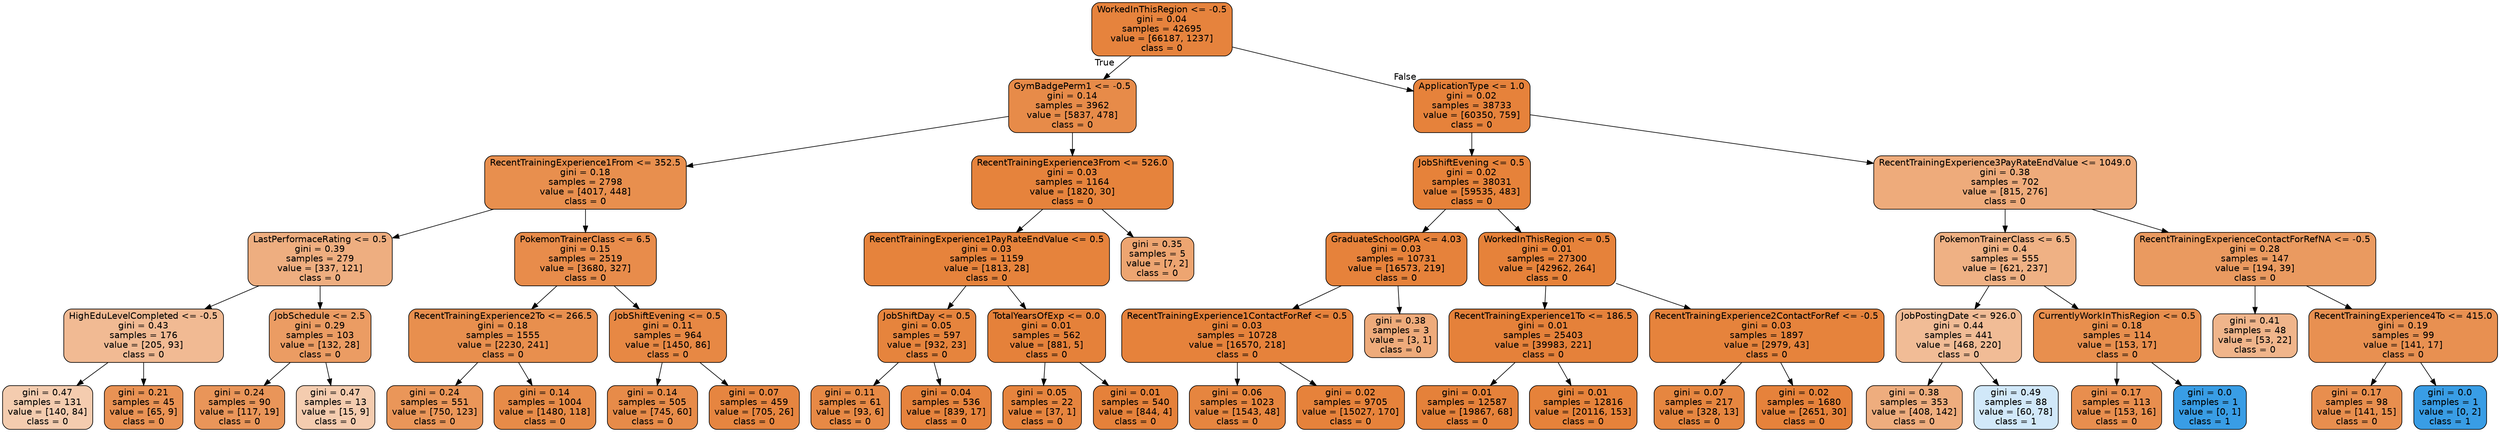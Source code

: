 digraph Tree {
node [shape=box, style="filled, rounded", color="black", fontname=helvetica] ;
edge [fontname=helvetica] ;
0 [label="WorkedInThisRegion <= -0.5\ngini = 0.04\nsamples = 42695\nvalue = [66187, 1237]\nclass = 0", fillcolor="#e58139fa"] ;
1 [label="GymBadgePerm1 <= -0.5\ngini = 0.14\nsamples = 3962\nvalue = [5837, 478]\nclass = 0", fillcolor="#e58139ea"] ;
0 -> 1 [labeldistance=2.5, labelangle=45, headlabel="True"] ;
2 [label="RecentTrainingExperience1From <= 352.5\ngini = 0.18\nsamples = 2798\nvalue = [4017, 448]\nclass = 0", fillcolor="#e58139e3"] ;
1 -> 2 ;
3 [label="LastPerformaceRating <= 0.5\ngini = 0.39\nsamples = 279\nvalue = [337, 121]\nclass = 0", fillcolor="#e58139a3"] ;
2 -> 3 ;
4 [label="HighEduLevelCompleted <= -0.5\ngini = 0.43\nsamples = 176\nvalue = [205, 93]\nclass = 0", fillcolor="#e581398b"] ;
3 -> 4 ;
5 [label="gini = 0.47\nsamples = 131\nvalue = [140, 84]\nclass = 0", fillcolor="#e5813966"] ;
4 -> 5 ;
6 [label="gini = 0.21\nsamples = 45\nvalue = [65, 9]\nclass = 0", fillcolor="#e58139dc"] ;
4 -> 6 ;
7 [label="JobSchedule <= 2.5\ngini = 0.29\nsamples = 103\nvalue = [132, 28]\nclass = 0", fillcolor="#e58139c9"] ;
3 -> 7 ;
8 [label="gini = 0.24\nsamples = 90\nvalue = [117, 19]\nclass = 0", fillcolor="#e58139d6"] ;
7 -> 8 ;
9 [label="gini = 0.47\nsamples = 13\nvalue = [15, 9]\nclass = 0", fillcolor="#e5813966"] ;
7 -> 9 ;
10 [label="PokemonTrainerClass <= 6.5\ngini = 0.15\nsamples = 2519\nvalue = [3680, 327]\nclass = 0", fillcolor="#e58139e8"] ;
2 -> 10 ;
11 [label="RecentTrainingExperience2To <= 266.5\ngini = 0.18\nsamples = 1555\nvalue = [2230, 241]\nclass = 0", fillcolor="#e58139e3"] ;
10 -> 11 ;
12 [label="gini = 0.24\nsamples = 551\nvalue = [750, 123]\nclass = 0", fillcolor="#e58139d5"] ;
11 -> 12 ;
13 [label="gini = 0.14\nsamples = 1004\nvalue = [1480, 118]\nclass = 0", fillcolor="#e58139eb"] ;
11 -> 13 ;
14 [label="JobShiftEvening <= 0.5\ngini = 0.11\nsamples = 964\nvalue = [1450, 86]\nclass = 0", fillcolor="#e58139f0"] ;
10 -> 14 ;
15 [label="gini = 0.14\nsamples = 505\nvalue = [745, 60]\nclass = 0", fillcolor="#e58139ea"] ;
14 -> 15 ;
16 [label="gini = 0.07\nsamples = 459\nvalue = [705, 26]\nclass = 0", fillcolor="#e58139f6"] ;
14 -> 16 ;
17 [label="RecentTrainingExperience3From <= 526.0\ngini = 0.03\nsamples = 1164\nvalue = [1820, 30]\nclass = 0", fillcolor="#e58139fb"] ;
1 -> 17 ;
18 [label="RecentTrainingExperience1PayRateEndValue <= 0.5\ngini = 0.03\nsamples = 1159\nvalue = [1813, 28]\nclass = 0", fillcolor="#e58139fb"] ;
17 -> 18 ;
19 [label="JobShiftDay <= 0.5\ngini = 0.05\nsamples = 597\nvalue = [932, 23]\nclass = 0", fillcolor="#e58139f9"] ;
18 -> 19 ;
20 [label="gini = 0.11\nsamples = 61\nvalue = [93, 6]\nclass = 0", fillcolor="#e58139ef"] ;
19 -> 20 ;
21 [label="gini = 0.04\nsamples = 536\nvalue = [839, 17]\nclass = 0", fillcolor="#e58139fa"] ;
19 -> 21 ;
22 [label="TotalYearsOfExp <= 0.0\ngini = 0.01\nsamples = 562\nvalue = [881, 5]\nclass = 0", fillcolor="#e58139fe"] ;
18 -> 22 ;
23 [label="gini = 0.05\nsamples = 22\nvalue = [37, 1]\nclass = 0", fillcolor="#e58139f8"] ;
22 -> 23 ;
24 [label="gini = 0.01\nsamples = 540\nvalue = [844, 4]\nclass = 0", fillcolor="#e58139fe"] ;
22 -> 24 ;
25 [label="gini = 0.35\nsamples = 5\nvalue = [7, 2]\nclass = 0", fillcolor="#e58139b6"] ;
17 -> 25 ;
26 [label="ApplicationType <= 1.0\ngini = 0.02\nsamples = 38733\nvalue = [60350, 759]\nclass = 0", fillcolor="#e58139fc"] ;
0 -> 26 [labeldistance=2.5, labelangle=-45, headlabel="False"] ;
27 [label="JobShiftEvening <= 0.5\ngini = 0.02\nsamples = 38031\nvalue = [59535, 483]\nclass = 0", fillcolor="#e58139fd"] ;
26 -> 27 ;
28 [label="GraduateSchoolGPA <= 4.03\ngini = 0.03\nsamples = 10731\nvalue = [16573, 219]\nclass = 0", fillcolor="#e58139fc"] ;
27 -> 28 ;
29 [label="RecentTrainingExperience1ContactForRef <= 0.5\ngini = 0.03\nsamples = 10728\nvalue = [16570, 218]\nclass = 0", fillcolor="#e58139fc"] ;
28 -> 29 ;
30 [label="gini = 0.06\nsamples = 1023\nvalue = [1543, 48]\nclass = 0", fillcolor="#e58139f7"] ;
29 -> 30 ;
31 [label="gini = 0.02\nsamples = 9705\nvalue = [15027, 170]\nclass = 0", fillcolor="#e58139fc"] ;
29 -> 31 ;
32 [label="gini = 0.38\nsamples = 3\nvalue = [3, 1]\nclass = 0", fillcolor="#e58139aa"] ;
28 -> 32 ;
33 [label="WorkedInThisRegion <= 0.5\ngini = 0.01\nsamples = 27300\nvalue = [42962, 264]\nclass = 0", fillcolor="#e58139fd"] ;
27 -> 33 ;
34 [label="RecentTrainingExperience1To <= 186.5\ngini = 0.01\nsamples = 25403\nvalue = [39983, 221]\nclass = 0", fillcolor="#e58139fe"] ;
33 -> 34 ;
35 [label="gini = 0.01\nsamples = 12587\nvalue = [19867, 68]\nclass = 0", fillcolor="#e58139fe"] ;
34 -> 35 ;
36 [label="gini = 0.01\nsamples = 12816\nvalue = [20116, 153]\nclass = 0", fillcolor="#e58139fd"] ;
34 -> 36 ;
37 [label="RecentTrainingExperience2ContactForRef <= -0.5\ngini = 0.03\nsamples = 1897\nvalue = [2979, 43]\nclass = 0", fillcolor="#e58139fb"] ;
33 -> 37 ;
38 [label="gini = 0.07\nsamples = 217\nvalue = [328, 13]\nclass = 0", fillcolor="#e58139f5"] ;
37 -> 38 ;
39 [label="gini = 0.02\nsamples = 1680\nvalue = [2651, 30]\nclass = 0", fillcolor="#e58139fc"] ;
37 -> 39 ;
40 [label="RecentTrainingExperience3PayRateEndValue <= 1049.0\ngini = 0.38\nsamples = 702\nvalue = [815, 276]\nclass = 0", fillcolor="#e58139a9"] ;
26 -> 40 ;
41 [label="PokemonTrainerClass <= 6.5\ngini = 0.4\nsamples = 555\nvalue = [621, 237]\nclass = 0", fillcolor="#e581399e"] ;
40 -> 41 ;
42 [label="JobPostingDate <= 926.0\ngini = 0.44\nsamples = 441\nvalue = [468, 220]\nclass = 0", fillcolor="#e5813987"] ;
41 -> 42 ;
43 [label="gini = 0.38\nsamples = 353\nvalue = [408, 142]\nclass = 0", fillcolor="#e58139a6"] ;
42 -> 43 ;
44 [label="gini = 0.49\nsamples = 88\nvalue = [60, 78]\nclass = 1", fillcolor="#399de53b"] ;
42 -> 44 ;
45 [label="CurrentlyWorkInThisRegion <= 0.5\ngini = 0.18\nsamples = 114\nvalue = [153, 17]\nclass = 0", fillcolor="#e58139e3"] ;
41 -> 45 ;
46 [label="gini = 0.17\nsamples = 113\nvalue = [153, 16]\nclass = 0", fillcolor="#e58139e4"] ;
45 -> 46 ;
47 [label="gini = 0.0\nsamples = 1\nvalue = [0, 1]\nclass = 1", fillcolor="#399de5ff"] ;
45 -> 47 ;
48 [label="RecentTrainingExperienceContactForRefNA <= -0.5\ngini = 0.28\nsamples = 147\nvalue = [194, 39]\nclass = 0", fillcolor="#e58139cc"] ;
40 -> 48 ;
49 [label="gini = 0.41\nsamples = 48\nvalue = [53, 22]\nclass = 0", fillcolor="#e5813995"] ;
48 -> 49 ;
50 [label="RecentTrainingExperience4To <= 415.0\ngini = 0.19\nsamples = 99\nvalue = [141, 17]\nclass = 0", fillcolor="#e58139e0"] ;
48 -> 50 ;
51 [label="gini = 0.17\nsamples = 98\nvalue = [141, 15]\nclass = 0", fillcolor="#e58139e4"] ;
50 -> 51 ;
52 [label="gini = 0.0\nsamples = 1\nvalue = [0, 2]\nclass = 1", fillcolor="#399de5ff"] ;
50 -> 52 ;
}